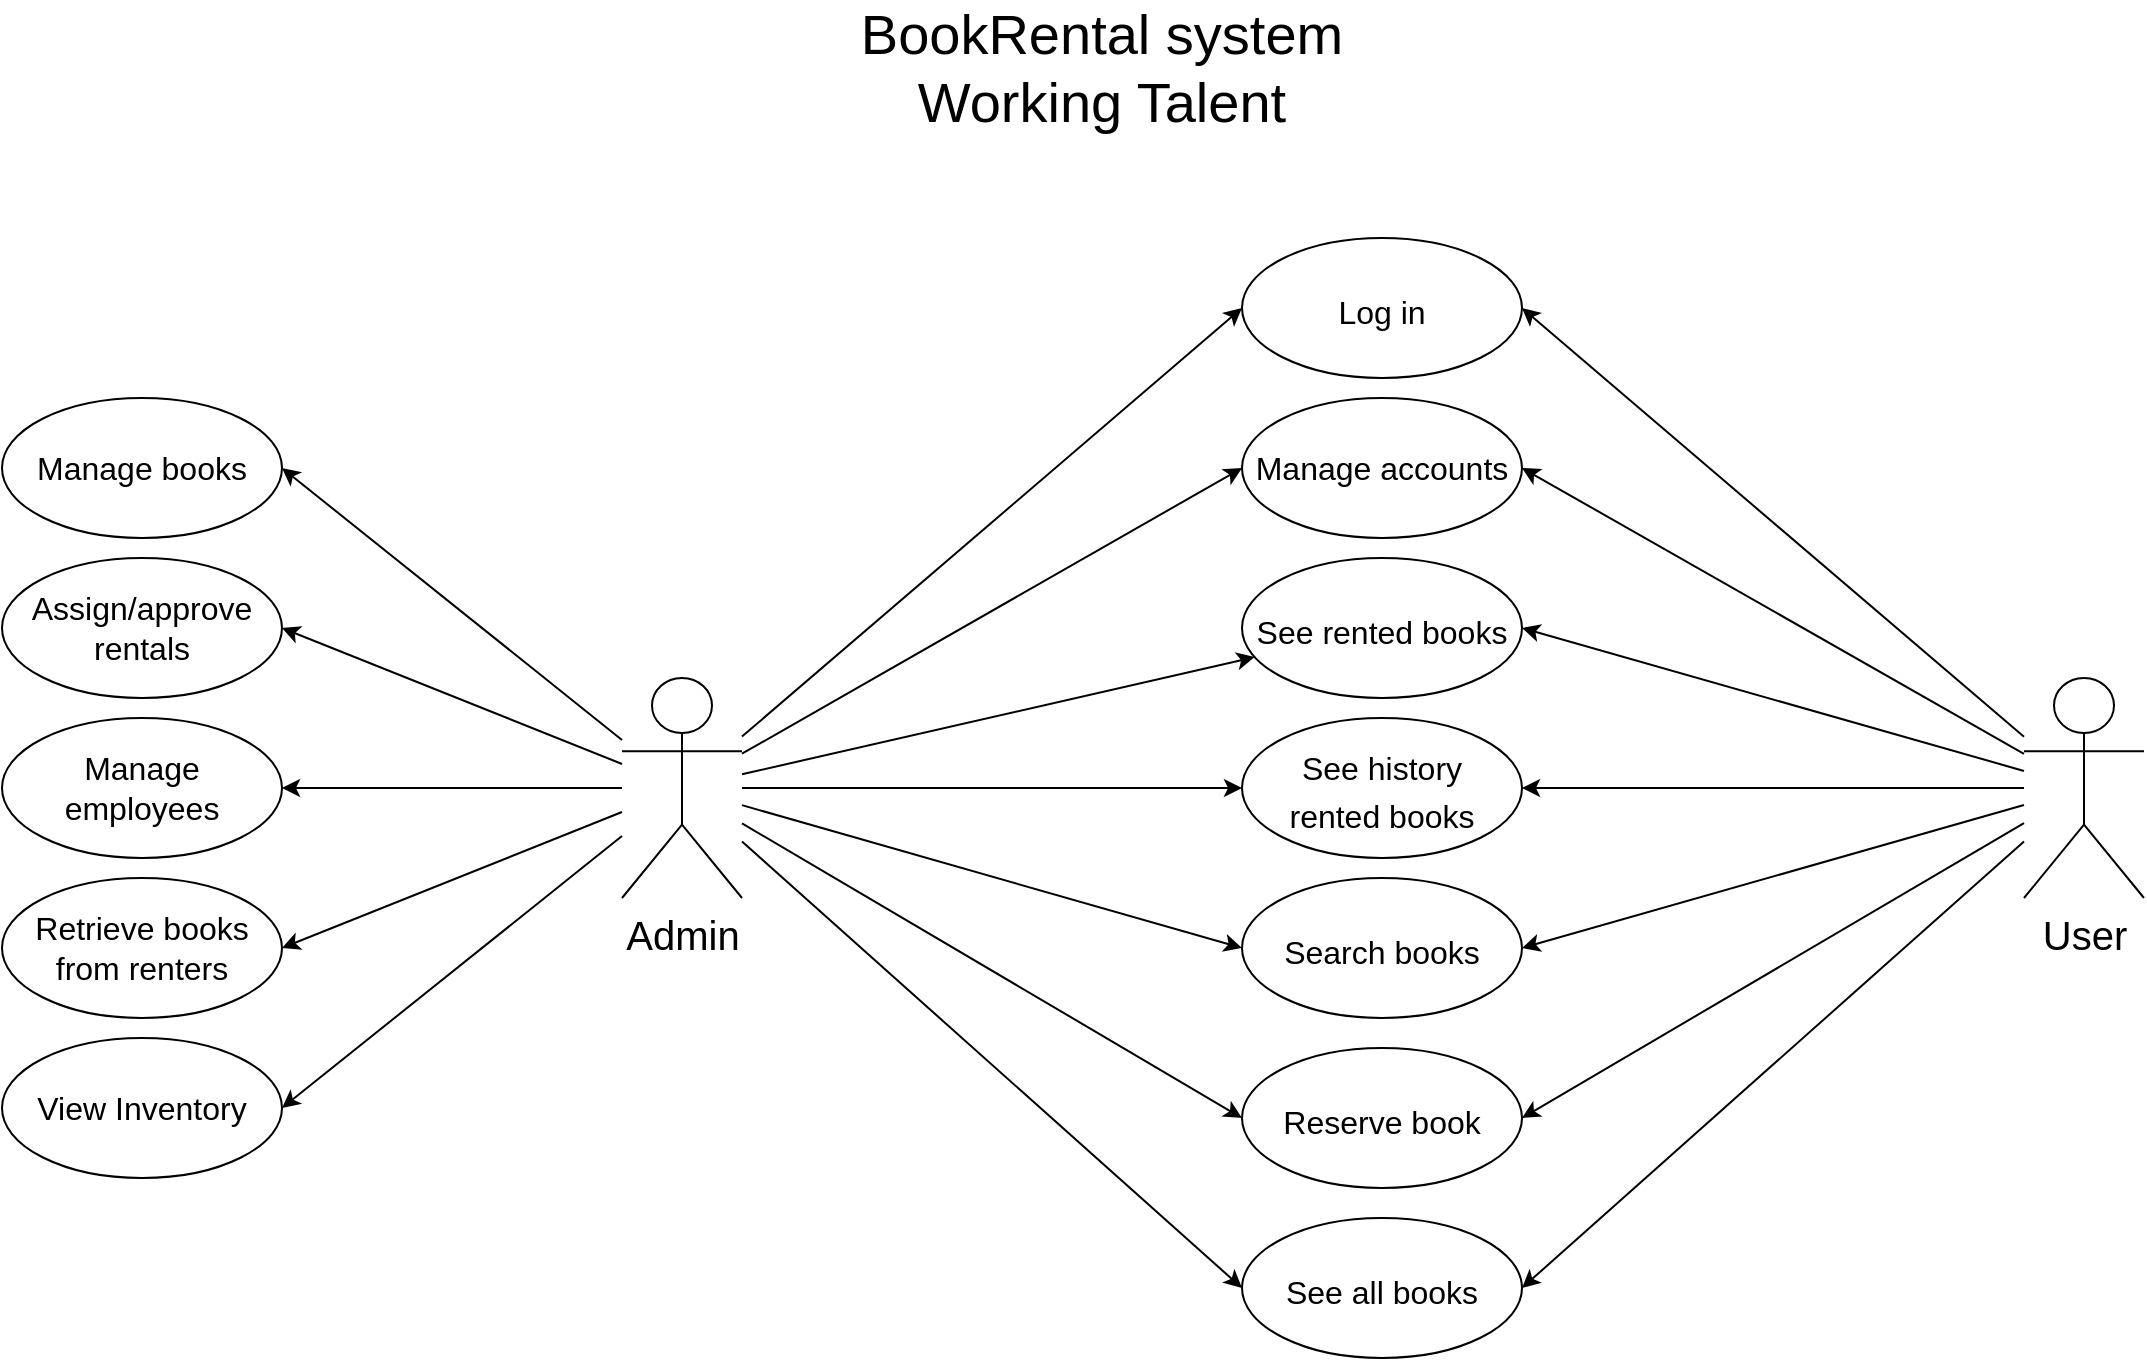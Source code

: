 <mxfile version="20.5.3" type="github">
  <diagram id="LWmxOxMAR2zUJaKUKrac" name="Pagina-1">
    <mxGraphModel dx="1896" dy="1016" grid="1" gridSize="10" guides="1" tooltips="1" connect="1" arrows="1" fold="1" page="1" pageScale="1" pageWidth="827" pageHeight="1169" math="0" shadow="0">
      <root>
        <mxCell id="0" />
        <mxCell id="1" parent="0" />
        <mxCell id="xV9nKRkV8ePECJnUsmLc-5" style="edgeStyle=none;rounded=0;orthogonalLoop=1;jettySize=auto;html=1;entryX=0;entryY=0.5;entryDx=0;entryDy=0;fontSize=16;" parent="1" source="b8h5ktrEGdcq_Mc8lOH4-1" target="b8h5ktrEGdcq_Mc8lOH4-19" edge="1">
          <mxGeometry relative="1" as="geometry" />
        </mxCell>
        <mxCell id="GV6XvUNSrHr2mrqwBb0C-1" style="rounded=0;orthogonalLoop=1;jettySize=auto;html=1;" edge="1" parent="1" source="b8h5ktrEGdcq_Mc8lOH4-1" target="b8h5ktrEGdcq_Mc8lOH4-22">
          <mxGeometry relative="1" as="geometry" />
        </mxCell>
        <mxCell id="GV6XvUNSrHr2mrqwBb0C-2" style="edgeStyle=none;rounded=0;orthogonalLoop=1;jettySize=auto;html=1;" edge="1" parent="1" source="b8h5ktrEGdcq_Mc8lOH4-1" target="b8h5ktrEGdcq_Mc8lOH4-23">
          <mxGeometry relative="1" as="geometry" />
        </mxCell>
        <mxCell id="GV6XvUNSrHr2mrqwBb0C-3" style="edgeStyle=none;rounded=0;orthogonalLoop=1;jettySize=auto;html=1;entryX=0;entryY=0.5;entryDx=0;entryDy=0;" edge="1" parent="1" source="b8h5ktrEGdcq_Mc8lOH4-1" target="b8h5ktrEGdcq_Mc8lOH4-21">
          <mxGeometry relative="1" as="geometry" />
        </mxCell>
        <mxCell id="GV6XvUNSrHr2mrqwBb0C-4" style="edgeStyle=none;rounded=0;orthogonalLoop=1;jettySize=auto;html=1;entryX=0;entryY=0.5;entryDx=0;entryDy=0;" edge="1" parent="1" source="b8h5ktrEGdcq_Mc8lOH4-1" target="b8h5ktrEGdcq_Mc8lOH4-24">
          <mxGeometry relative="1" as="geometry" />
        </mxCell>
        <mxCell id="GV6XvUNSrHr2mrqwBb0C-5" style="edgeStyle=none;rounded=0;orthogonalLoop=1;jettySize=auto;html=1;entryX=0;entryY=0.5;entryDx=0;entryDy=0;" edge="1" parent="1" source="b8h5ktrEGdcq_Mc8lOH4-1" target="xV9nKRkV8ePECJnUsmLc-9">
          <mxGeometry relative="1" as="geometry" />
        </mxCell>
        <mxCell id="GV6XvUNSrHr2mrqwBb0C-7" style="edgeStyle=none;rounded=0;orthogonalLoop=1;jettySize=auto;html=1;entryX=0;entryY=0.5;entryDx=0;entryDy=0;" edge="1" parent="1" source="b8h5ktrEGdcq_Mc8lOH4-1" target="b8h5ktrEGdcq_Mc8lOH4-25">
          <mxGeometry relative="1" as="geometry" />
        </mxCell>
        <mxCell id="GV6XvUNSrHr2mrqwBb0C-13" style="edgeStyle=none;rounded=0;orthogonalLoop=1;jettySize=auto;html=1;entryX=1;entryY=0.5;entryDx=0;entryDy=0;" edge="1" parent="1" source="b8h5ktrEGdcq_Mc8lOH4-1" target="b8h5ktrEGdcq_Mc8lOH4-5">
          <mxGeometry relative="1" as="geometry" />
        </mxCell>
        <mxCell id="GV6XvUNSrHr2mrqwBb0C-14" style="edgeStyle=none;rounded=0;orthogonalLoop=1;jettySize=auto;html=1;entryX=1;entryY=0.5;entryDx=0;entryDy=0;" edge="1" parent="1" source="b8h5ktrEGdcq_Mc8lOH4-1" target="b8h5ktrEGdcq_Mc8lOH4-8">
          <mxGeometry relative="1" as="geometry" />
        </mxCell>
        <mxCell id="GV6XvUNSrHr2mrqwBb0C-15" style="edgeStyle=none;rounded=0;orthogonalLoop=1;jettySize=auto;html=1;entryX=1;entryY=0.5;entryDx=0;entryDy=0;" edge="1" parent="1" source="b8h5ktrEGdcq_Mc8lOH4-1" target="b8h5ktrEGdcq_Mc8lOH4-6">
          <mxGeometry relative="1" as="geometry" />
        </mxCell>
        <mxCell id="GV6XvUNSrHr2mrqwBb0C-16" style="edgeStyle=none;rounded=0;orthogonalLoop=1;jettySize=auto;html=1;entryX=1;entryY=0.5;entryDx=0;entryDy=0;" edge="1" parent="1" source="b8h5ktrEGdcq_Mc8lOH4-1" target="b8h5ktrEGdcq_Mc8lOH4-10">
          <mxGeometry relative="1" as="geometry" />
        </mxCell>
        <mxCell id="GV6XvUNSrHr2mrqwBb0C-17" style="edgeStyle=none;rounded=0;orthogonalLoop=1;jettySize=auto;html=1;entryX=1;entryY=0.5;entryDx=0;entryDy=0;" edge="1" parent="1" source="b8h5ktrEGdcq_Mc8lOH4-1" target="b8h5ktrEGdcq_Mc8lOH4-9">
          <mxGeometry relative="1" as="geometry" />
        </mxCell>
        <mxCell id="b8h5ktrEGdcq_Mc8lOH4-1" value="&lt;font style=&quot;font-size: 20px;&quot;&gt;Admin&lt;/font&gt;" style="shape=umlActor;verticalLabelPosition=bottom;verticalAlign=top;html=1;" parent="1" vertex="1">
          <mxGeometry x="510" y="380" width="60" height="110" as="geometry" />
        </mxCell>
        <mxCell id="b8h5ktrEGdcq_Mc8lOH4-4" value="&lt;font style=&quot;font-size: 28px;&quot;&gt;BookRental system Working Talent&lt;/font&gt;" style="text;html=1;strokeColor=none;fillColor=none;align=center;verticalAlign=middle;whiteSpace=wrap;rounded=0;" parent="1" vertex="1">
          <mxGeometry x="580" y="60" width="340" height="30" as="geometry" />
        </mxCell>
        <mxCell id="b8h5ktrEGdcq_Mc8lOH4-5" value="Manage books" style="ellipse;whiteSpace=wrap;html=1;fontSize=16;" parent="1" vertex="1">
          <mxGeometry x="200" y="240" width="140" height="70" as="geometry" />
        </mxCell>
        <mxCell id="b8h5ktrEGdcq_Mc8lOH4-6" value="Manage employees" style="ellipse;whiteSpace=wrap;html=1;fontSize=16;" parent="1" vertex="1">
          <mxGeometry x="200" y="400" width="140" height="70" as="geometry" />
        </mxCell>
        <mxCell id="b8h5ktrEGdcq_Mc8lOH4-8" value="Assign/approve rentals" style="ellipse;whiteSpace=wrap;html=1;fontSize=16;" parent="1" vertex="1">
          <mxGeometry x="200" y="320" width="140" height="70" as="geometry" />
        </mxCell>
        <mxCell id="b8h5ktrEGdcq_Mc8lOH4-9" value="View Inventory" style="ellipse;whiteSpace=wrap;html=1;fontSize=16;" parent="1" vertex="1">
          <mxGeometry x="200" y="560" width="140" height="70" as="geometry" />
        </mxCell>
        <mxCell id="b8h5ktrEGdcq_Mc8lOH4-10" value="Retrieve books from renters" style="ellipse;whiteSpace=wrap;html=1;fontSize=16;" parent="1" vertex="1">
          <mxGeometry x="200" y="480" width="140" height="70" as="geometry" />
        </mxCell>
        <mxCell id="b8h5ktrEGdcq_Mc8lOH4-36" style="edgeStyle=none;rounded=0;orthogonalLoop=1;jettySize=auto;html=1;entryX=1;entryY=0.5;entryDx=0;entryDy=0;fontSize=16;" parent="1" source="b8h5ktrEGdcq_Mc8lOH4-16" target="b8h5ktrEGdcq_Mc8lOH4-19" edge="1">
          <mxGeometry relative="1" as="geometry" />
        </mxCell>
        <mxCell id="b8h5ktrEGdcq_Mc8lOH4-37" style="edgeStyle=none;rounded=0;orthogonalLoop=1;jettySize=auto;html=1;entryX=1;entryY=0.5;entryDx=0;entryDy=0;fontSize=16;" parent="1" source="b8h5ktrEGdcq_Mc8lOH4-16" target="b8h5ktrEGdcq_Mc8lOH4-22" edge="1">
          <mxGeometry relative="1" as="geometry" />
        </mxCell>
        <mxCell id="b8h5ktrEGdcq_Mc8lOH4-38" style="edgeStyle=none;rounded=0;orthogonalLoop=1;jettySize=auto;html=1;entryX=1;entryY=0.5;entryDx=0;entryDy=0;fontSize=16;" parent="1" source="b8h5ktrEGdcq_Mc8lOH4-16" target="b8h5ktrEGdcq_Mc8lOH4-23" edge="1">
          <mxGeometry relative="1" as="geometry" />
        </mxCell>
        <mxCell id="b8h5ktrEGdcq_Mc8lOH4-41" style="edgeStyle=none;rounded=0;orthogonalLoop=1;jettySize=auto;html=1;entryX=1;entryY=0.5;entryDx=0;entryDy=0;fontSize=16;" parent="1" source="b8h5ktrEGdcq_Mc8lOH4-16" target="b8h5ktrEGdcq_Mc8lOH4-21" edge="1">
          <mxGeometry relative="1" as="geometry" />
        </mxCell>
        <mxCell id="b8h5ktrEGdcq_Mc8lOH4-42" style="edgeStyle=none;rounded=0;orthogonalLoop=1;jettySize=auto;html=1;entryX=1;entryY=0.5;entryDx=0;entryDy=0;fontSize=16;" parent="1" source="b8h5ktrEGdcq_Mc8lOH4-16" target="b8h5ktrEGdcq_Mc8lOH4-24" edge="1">
          <mxGeometry relative="1" as="geometry" />
        </mxCell>
        <mxCell id="b8h5ktrEGdcq_Mc8lOH4-43" style="edgeStyle=none;rounded=0;orthogonalLoop=1;jettySize=auto;html=1;entryX=1;entryY=0.5;entryDx=0;entryDy=0;fontSize=16;" parent="1" source="b8h5ktrEGdcq_Mc8lOH4-16" target="b8h5ktrEGdcq_Mc8lOH4-25" edge="1">
          <mxGeometry relative="1" as="geometry" />
        </mxCell>
        <mxCell id="GV6XvUNSrHr2mrqwBb0C-6" style="edgeStyle=none;rounded=0;orthogonalLoop=1;jettySize=auto;html=1;entryX=1;entryY=0.5;entryDx=0;entryDy=0;" edge="1" parent="1" source="b8h5ktrEGdcq_Mc8lOH4-16" target="xV9nKRkV8ePECJnUsmLc-9">
          <mxGeometry relative="1" as="geometry" />
        </mxCell>
        <mxCell id="b8h5ktrEGdcq_Mc8lOH4-16" value="&lt;font style=&quot;font-size: 20px;&quot;&gt;User&lt;/font&gt;" style="shape=umlActor;verticalLabelPosition=bottom;verticalAlign=top;html=1;" parent="1" vertex="1">
          <mxGeometry x="1211" y="380" width="60" height="110" as="geometry" />
        </mxCell>
        <mxCell id="b8h5ktrEGdcq_Mc8lOH4-19" value="&lt;font style=&quot;font-size: 16px;&quot;&gt;Log in&lt;/font&gt;" style="ellipse;whiteSpace=wrap;html=1;fontSize=20;" parent="1" vertex="1">
          <mxGeometry x="820" y="160" width="140" height="70" as="geometry" />
        </mxCell>
        <mxCell id="b8h5ktrEGdcq_Mc8lOH4-21" value="&lt;font style=&quot;font-size: 16px;&quot;&gt;Search books&lt;/font&gt;" style="ellipse;whiteSpace=wrap;html=1;fontSize=20;" parent="1" vertex="1">
          <mxGeometry x="820" y="480" width="140" height="70" as="geometry" />
        </mxCell>
        <mxCell id="b8h5ktrEGdcq_Mc8lOH4-22" value="&lt;font style=&quot;font-size: 16px;&quot;&gt;See rented books&lt;/font&gt;" style="ellipse;whiteSpace=wrap;html=1;fontSize=20;" parent="1" vertex="1">
          <mxGeometry x="820" y="320" width="140" height="70" as="geometry" />
        </mxCell>
        <mxCell id="b8h5ktrEGdcq_Mc8lOH4-23" value="&lt;font style=&quot;font-size: 16px;&quot;&gt;&lt;font style=&quot;font-size: 16px;&quot;&gt;See&lt;/font&gt;&lt;font style=&quot;font-size: 16px;&quot;&gt; &lt;/font&gt;&lt;font style=&quot;font-size: 16px;&quot;&gt;history &lt;br&gt;rented books&lt;/font&gt;&lt;/font&gt;" style="ellipse;whiteSpace=wrap;html=1;fontSize=20;" parent="1" vertex="1">
          <mxGeometry x="820" y="400" width="140" height="70" as="geometry" />
        </mxCell>
        <mxCell id="b8h5ktrEGdcq_Mc8lOH4-24" value="&lt;font style=&quot;font-size: 16px;&quot;&gt;See all books&lt;/font&gt;" style="ellipse;whiteSpace=wrap;html=1;fontSize=20;" parent="1" vertex="1">
          <mxGeometry x="820" y="650" width="140" height="70" as="geometry" />
        </mxCell>
        <mxCell id="b8h5ktrEGdcq_Mc8lOH4-25" value="&lt;font style=&quot;font-size: 16px;&quot;&gt;Reserve book&lt;/font&gt;" style="ellipse;whiteSpace=wrap;html=1;fontSize=20;" parent="1" vertex="1">
          <mxGeometry x="820" y="565" width="140" height="70" as="geometry" />
        </mxCell>
        <mxCell id="xV9nKRkV8ePECJnUsmLc-9" value="Manage accounts" style="ellipse;whiteSpace=wrap;html=1;fillStyle=auto;fontSize=16;fillColor=none;gradientColor=default;" parent="1" vertex="1">
          <mxGeometry x="820" y="240" width="140" height="70" as="geometry" />
        </mxCell>
      </root>
    </mxGraphModel>
  </diagram>
</mxfile>
